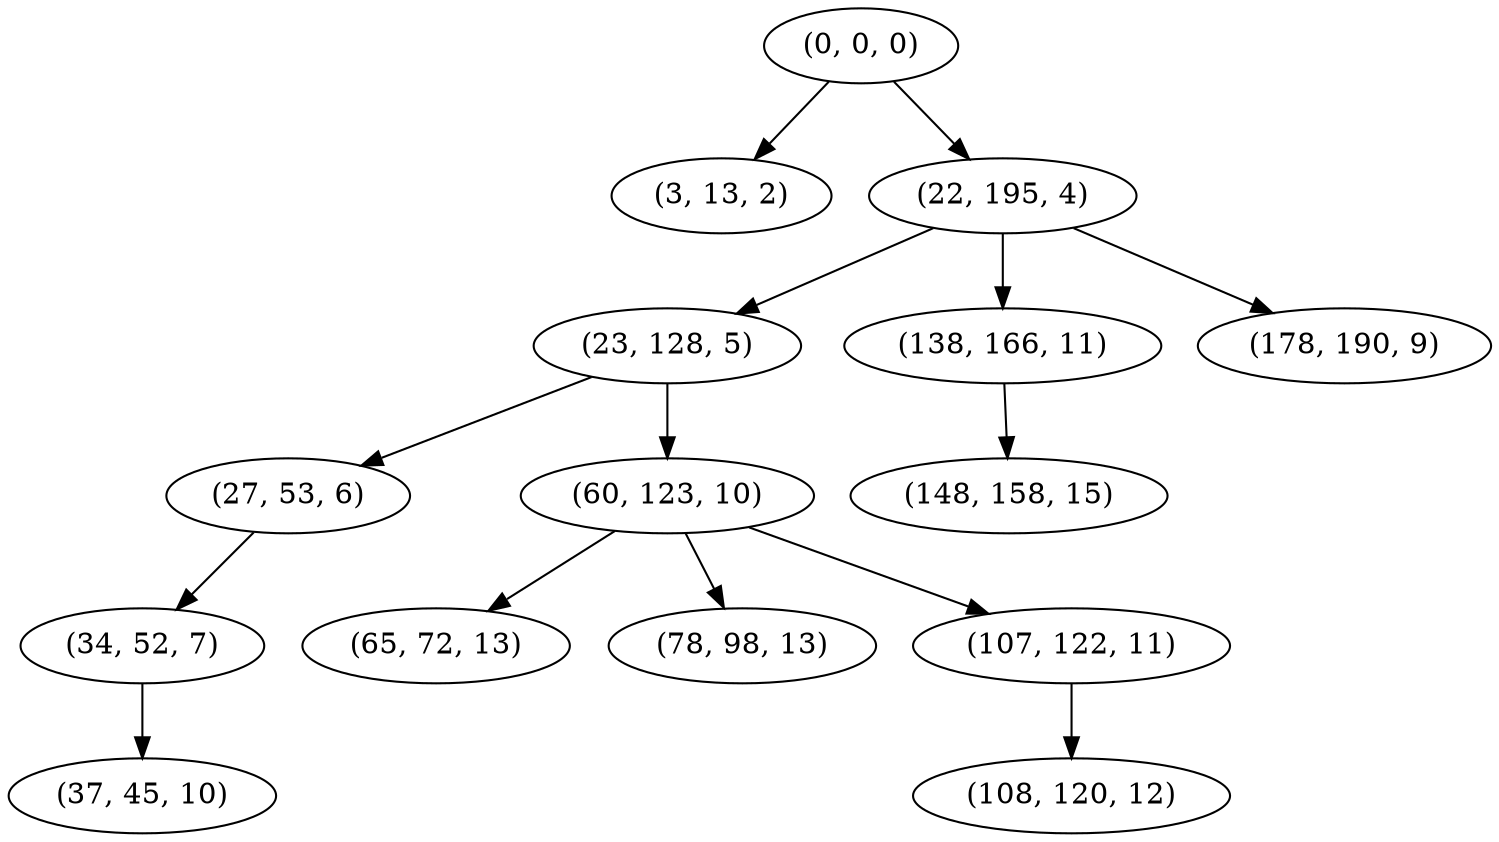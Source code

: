 digraph tree {
    "(0, 0, 0)";
    "(3, 13, 2)";
    "(22, 195, 4)";
    "(23, 128, 5)";
    "(27, 53, 6)";
    "(34, 52, 7)";
    "(37, 45, 10)";
    "(60, 123, 10)";
    "(65, 72, 13)";
    "(78, 98, 13)";
    "(107, 122, 11)";
    "(108, 120, 12)";
    "(138, 166, 11)";
    "(148, 158, 15)";
    "(178, 190, 9)";
    "(0, 0, 0)" -> "(3, 13, 2)";
    "(0, 0, 0)" -> "(22, 195, 4)";
    "(22, 195, 4)" -> "(23, 128, 5)";
    "(22, 195, 4)" -> "(138, 166, 11)";
    "(22, 195, 4)" -> "(178, 190, 9)";
    "(23, 128, 5)" -> "(27, 53, 6)";
    "(23, 128, 5)" -> "(60, 123, 10)";
    "(27, 53, 6)" -> "(34, 52, 7)";
    "(34, 52, 7)" -> "(37, 45, 10)";
    "(60, 123, 10)" -> "(65, 72, 13)";
    "(60, 123, 10)" -> "(78, 98, 13)";
    "(60, 123, 10)" -> "(107, 122, 11)";
    "(107, 122, 11)" -> "(108, 120, 12)";
    "(138, 166, 11)" -> "(148, 158, 15)";
}
